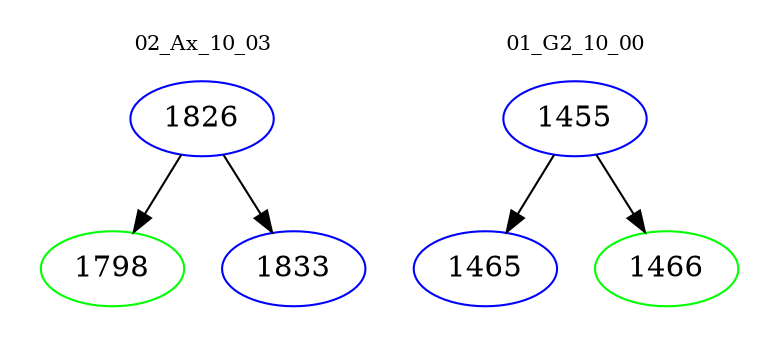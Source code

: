 digraph{
subgraph cluster_0 {
color = white
label = "02_Ax_10_03";
fontsize=10;
T0_1826 [label="1826", color="blue"]
T0_1826 -> T0_1798 [color="black"]
T0_1798 [label="1798", color="green"]
T0_1826 -> T0_1833 [color="black"]
T0_1833 [label="1833", color="blue"]
}
subgraph cluster_1 {
color = white
label = "01_G2_10_00";
fontsize=10;
T1_1455 [label="1455", color="blue"]
T1_1455 -> T1_1465 [color="black"]
T1_1465 [label="1465", color="blue"]
T1_1455 -> T1_1466 [color="black"]
T1_1466 [label="1466", color="green"]
}
}
